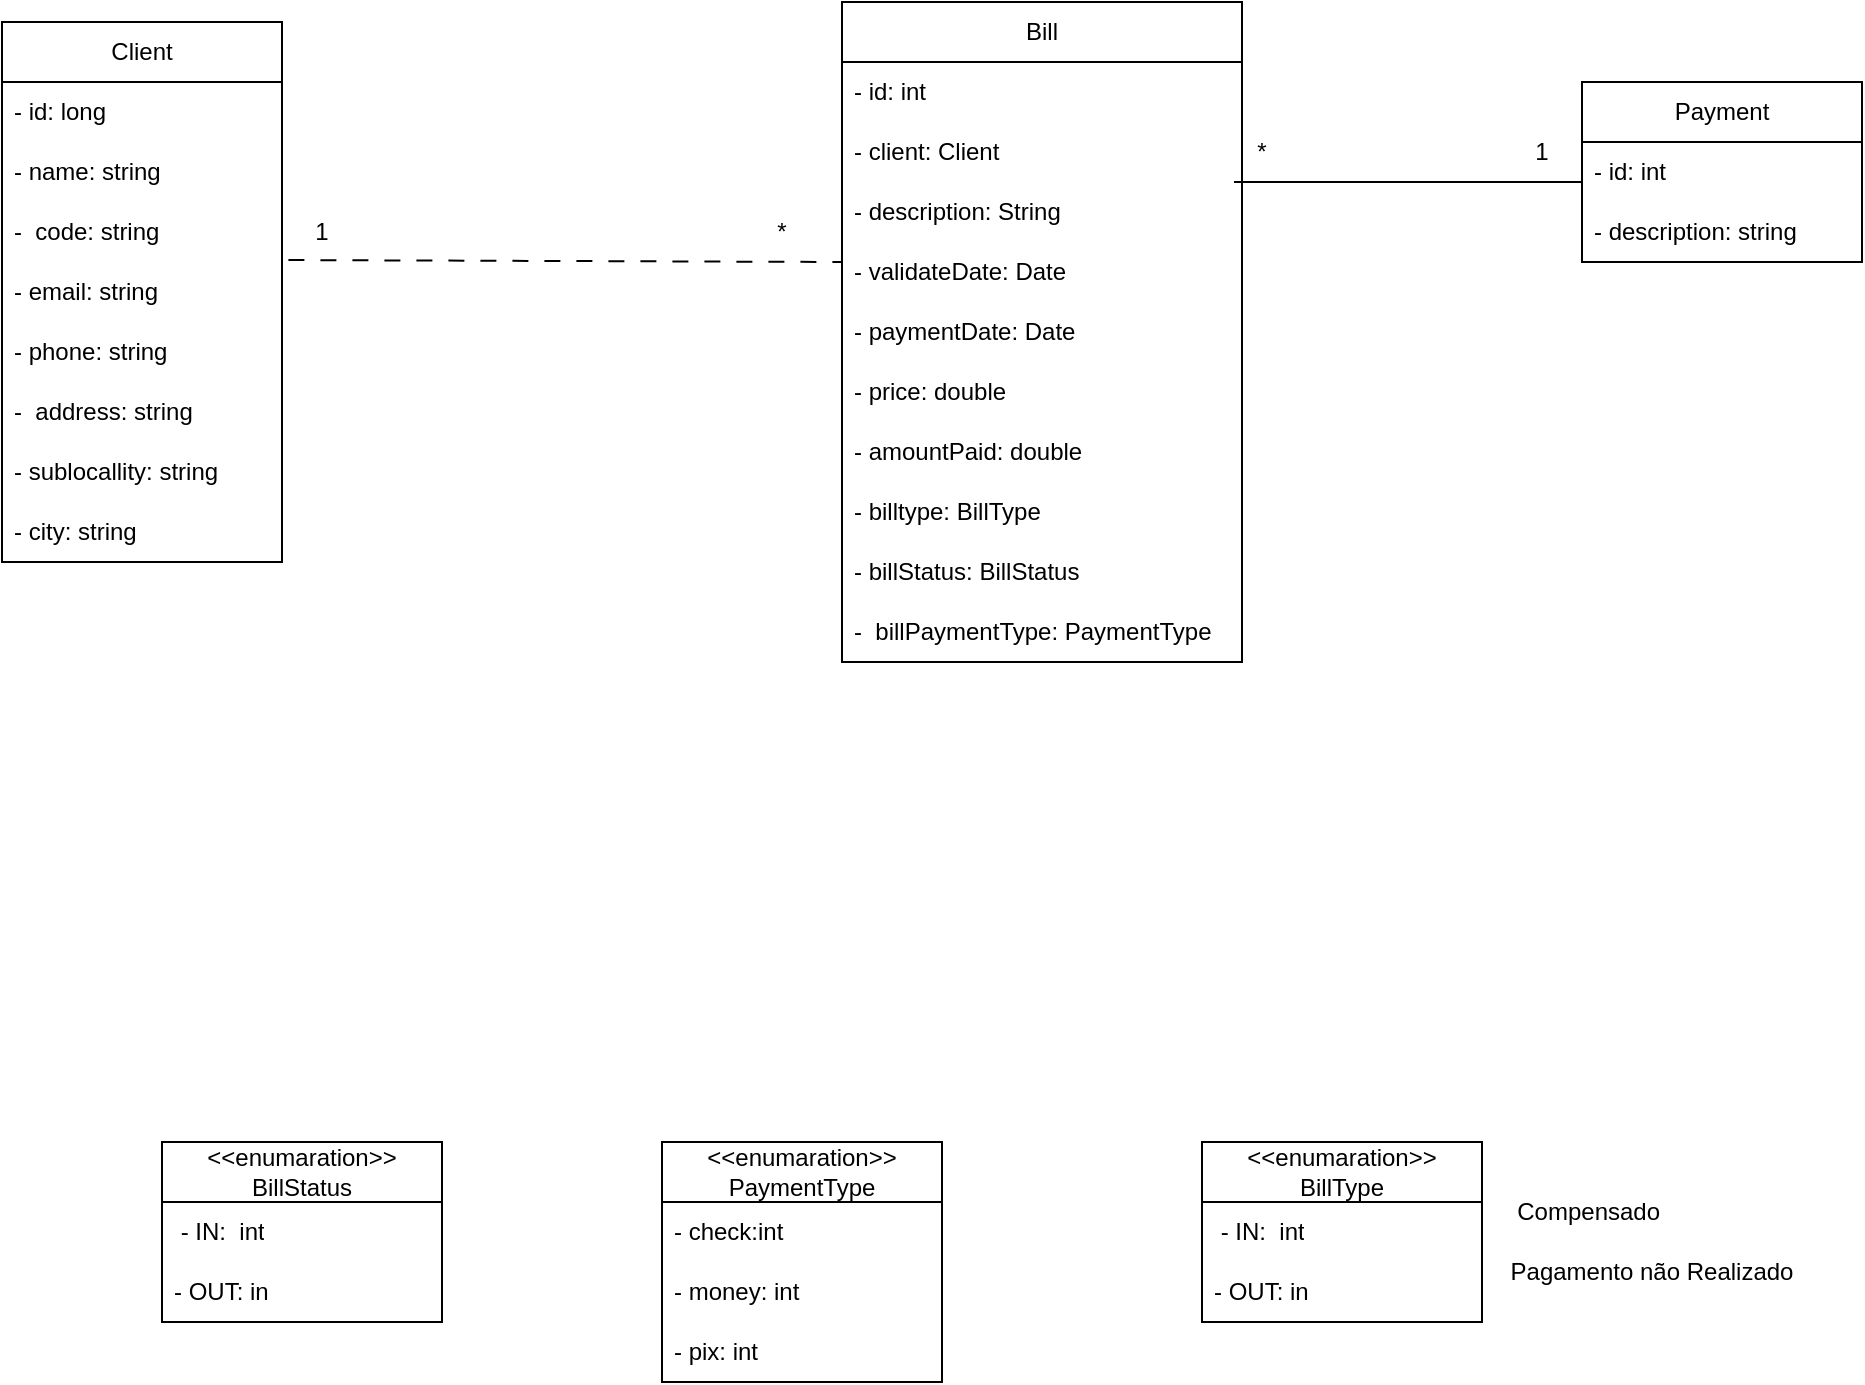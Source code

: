 <mxfile version="20.5.3" type="embed"><diagram id="MWPI5xpg_p5n9r4jlULp" name="Page-1"><mxGraphModel dx="938" dy="426" grid="1" gridSize="10" guides="1" tooltips="1" connect="1" arrows="1" fold="1" page="1" pageScale="1" pageWidth="850" pageHeight="1100" math="0" shadow="0"><root><mxCell id="0"/><mxCell id="1" parent="0"/><mxCell id="2" value="Payment&lt;br&gt;" style="swimlane;fontStyle=0;childLayout=stackLayout;horizontal=1;startSize=30;horizontalStack=0;resizeParent=1;resizeParentMax=0;resizeLast=0;collapsible=1;marginBottom=0;whiteSpace=wrap;html=1;" parent="1" vertex="1"><mxGeometry x="820" y="110" width="140" height="90" as="geometry"/></mxCell><mxCell id="3" value="- id: int" style="text;strokeColor=none;fillColor=none;align=left;verticalAlign=middle;spacingLeft=4;spacingRight=4;overflow=hidden;points=[[0,0.5],[1,0.5]];portConstraint=eastwest;rotatable=0;whiteSpace=wrap;html=1;" parent="2" vertex="1"><mxGeometry y="30" width="140" height="30" as="geometry"/></mxCell><mxCell id="4" value="- description: string" style="text;strokeColor=none;fillColor=none;align=left;verticalAlign=middle;spacingLeft=4;spacingRight=4;overflow=hidden;points=[[0,0.5],[1,0.5]];portConstraint=eastwest;rotatable=0;whiteSpace=wrap;html=1;" parent="2" vertex="1"><mxGeometry y="60" width="140" height="30" as="geometry"/></mxCell><mxCell id="6" value="Client" style="swimlane;fontStyle=0;childLayout=stackLayout;horizontal=1;startSize=30;horizontalStack=0;resizeParent=1;resizeParentMax=0;resizeLast=0;collapsible=1;marginBottom=0;whiteSpace=wrap;html=1;" parent="1" vertex="1"><mxGeometry x="30" y="80" width="140" height="270" as="geometry"/></mxCell><mxCell id="7" value="- id: long" style="text;strokeColor=none;fillColor=none;align=left;verticalAlign=middle;spacingLeft=4;spacingRight=4;overflow=hidden;points=[[0,0.5],[1,0.5]];portConstraint=eastwest;rotatable=0;whiteSpace=wrap;html=1;" parent="6" vertex="1"><mxGeometry y="30" width="140" height="30" as="geometry"/></mxCell><mxCell id="8" value="- name: string" style="text;strokeColor=none;fillColor=none;align=left;verticalAlign=middle;spacingLeft=4;spacingRight=4;overflow=hidden;points=[[0,0.5],[1,0.5]];portConstraint=eastwest;rotatable=0;whiteSpace=wrap;html=1;" parent="6" vertex="1"><mxGeometry y="60" width="140" height="30" as="geometry"/></mxCell><mxCell id="9" value="-&amp;nbsp; code: string" style="text;strokeColor=none;fillColor=none;align=left;verticalAlign=middle;spacingLeft=4;spacingRight=4;overflow=hidden;points=[[0,0.5],[1,0.5]];portConstraint=eastwest;rotatable=0;whiteSpace=wrap;html=1;" parent="6" vertex="1"><mxGeometry y="90" width="140" height="30" as="geometry"/></mxCell><mxCell id="10" value="- email: string" style="text;strokeColor=none;fillColor=none;align=left;verticalAlign=middle;spacingLeft=4;spacingRight=4;overflow=hidden;points=[[0,0.5],[1,0.5]];portConstraint=eastwest;rotatable=0;whiteSpace=wrap;html=1;" parent="6" vertex="1"><mxGeometry y="120" width="140" height="30" as="geometry"/></mxCell><mxCell id="11" value="- phone: string" style="text;strokeColor=none;fillColor=none;align=left;verticalAlign=middle;spacingLeft=4;spacingRight=4;overflow=hidden;points=[[0,0.5],[1,0.5]];portConstraint=eastwest;rotatable=0;whiteSpace=wrap;html=1;" parent="6" vertex="1"><mxGeometry y="150" width="140" height="30" as="geometry"/></mxCell><mxCell id="12" value="-&amp;nbsp; address: string" style="text;strokeColor=none;fillColor=none;align=left;verticalAlign=middle;spacingLeft=4;spacingRight=4;overflow=hidden;points=[[0,0.5],[1,0.5]];portConstraint=eastwest;rotatable=0;whiteSpace=wrap;html=1;" parent="6" vertex="1"><mxGeometry y="180" width="140" height="30" as="geometry"/></mxCell><mxCell id="13" value="- sublocallity: string" style="text;strokeColor=none;fillColor=none;align=left;verticalAlign=middle;spacingLeft=4;spacingRight=4;overflow=hidden;points=[[0,0.5],[1,0.5]];portConstraint=eastwest;rotatable=0;whiteSpace=wrap;html=1;" parent="6" vertex="1"><mxGeometry y="210" width="140" height="30" as="geometry"/></mxCell><mxCell id="14" value="- city: string" style="text;strokeColor=none;fillColor=none;align=left;verticalAlign=middle;spacingLeft=4;spacingRight=4;overflow=hidden;points=[[0,0.5],[1,0.5]];portConstraint=eastwest;rotatable=0;whiteSpace=wrap;html=1;" parent="6" vertex="1"><mxGeometry y="240" width="140" height="30" as="geometry"/></mxCell><mxCell id="15" value="Bill" style="swimlane;fontStyle=0;childLayout=stackLayout;horizontal=1;startSize=30;horizontalStack=0;resizeParent=1;resizeParentMax=0;resizeLast=0;collapsible=1;marginBottom=0;whiteSpace=wrap;html=1;" parent="1" vertex="1"><mxGeometry x="450" y="70" width="200" height="330" as="geometry"/></mxCell><mxCell id="16" value="- id: int" style="text;strokeColor=none;fillColor=none;align=left;verticalAlign=middle;spacingLeft=4;spacingRight=4;overflow=hidden;points=[[0,0.5],[1,0.5]];portConstraint=eastwest;rotatable=0;whiteSpace=wrap;html=1;" parent="15" vertex="1"><mxGeometry y="30" width="200" height="30" as="geometry"/></mxCell><mxCell id="17" value="- client: Client" style="text;strokeColor=none;fillColor=none;align=left;verticalAlign=middle;spacingLeft=4;spacingRight=4;overflow=hidden;points=[[0,0.5],[1,0.5]];portConstraint=eastwest;rotatable=0;whiteSpace=wrap;html=1;" parent="15" vertex="1"><mxGeometry y="60" width="200" height="30" as="geometry"/></mxCell><mxCell id="18" value="- description: String" style="text;strokeColor=none;fillColor=none;align=left;verticalAlign=middle;spacingLeft=4;spacingRight=4;overflow=hidden;points=[[0,0.5],[1,0.5]];portConstraint=eastwest;rotatable=0;whiteSpace=wrap;html=1;" parent="15" vertex="1"><mxGeometry y="90" width="200" height="30" as="geometry"/></mxCell><mxCell id="19" value="- validateDate: Date" style="text;strokeColor=none;fillColor=none;align=left;verticalAlign=middle;spacingLeft=4;spacingRight=4;overflow=hidden;points=[[0,0.5],[1,0.5]];portConstraint=eastwest;rotatable=0;whiteSpace=wrap;html=1;" parent="15" vertex="1"><mxGeometry y="120" width="200" height="30" as="geometry"/></mxCell><mxCell id="20" value="- paymentDate: Date" style="text;strokeColor=none;fillColor=none;align=left;verticalAlign=middle;spacingLeft=4;spacingRight=4;overflow=hidden;points=[[0,0.5],[1,0.5]];portConstraint=eastwest;rotatable=0;whiteSpace=wrap;html=1;" parent="15" vertex="1"><mxGeometry y="150" width="200" height="30" as="geometry"/></mxCell><mxCell id="21" value="- price: double" style="text;strokeColor=none;fillColor=none;align=left;verticalAlign=middle;spacingLeft=4;spacingRight=4;overflow=hidden;points=[[0,0.5],[1,0.5]];portConstraint=eastwest;rotatable=0;whiteSpace=wrap;html=1;" parent="15" vertex="1"><mxGeometry y="180" width="200" height="30" as="geometry"/></mxCell><mxCell id="22" value="- amountPaid: double" style="text;strokeColor=none;fillColor=none;align=left;verticalAlign=middle;spacingLeft=4;spacingRight=4;overflow=hidden;points=[[0,0.5],[1,0.5]];portConstraint=eastwest;rotatable=0;whiteSpace=wrap;html=1;" parent="15" vertex="1"><mxGeometry y="210" width="200" height="30" as="geometry"/></mxCell><mxCell id="34" value="- billtype: BillType" style="text;strokeColor=none;fillColor=none;align=left;verticalAlign=middle;spacingLeft=4;spacingRight=4;overflow=hidden;points=[[0,0.5],[1,0.5]];portConstraint=eastwest;rotatable=0;whiteSpace=wrap;html=1;" parent="15" vertex="1"><mxGeometry y="240" width="200" height="30" as="geometry"/></mxCell><mxCell id="35" value="- billStatus: BillStatus" style="text;strokeColor=none;fillColor=none;align=left;verticalAlign=middle;spacingLeft=4;spacingRight=4;overflow=hidden;points=[[0,0.5],[1,0.5]];portConstraint=eastwest;rotatable=0;whiteSpace=wrap;html=1;" parent="15" vertex="1"><mxGeometry y="270" width="200" height="30" as="geometry"/></mxCell><mxCell id="37" value="-&amp;nbsp; billPaymentType: PaymentType" style="text;strokeColor=none;fillColor=none;align=left;verticalAlign=middle;spacingLeft=4;spacingRight=4;overflow=hidden;points=[[0,0.5],[1,0.5]];portConstraint=eastwest;rotatable=0;whiteSpace=wrap;html=1;" parent="15" vertex="1"><mxGeometry y="300" width="200" height="30" as="geometry"/></mxCell><mxCell id="44" style="edgeStyle=orthogonalEdgeStyle;rounded=0;orthogonalLoop=1;jettySize=auto;html=1;exitX=1;exitY=0.5;exitDx=0;exitDy=0;" parent="15" source="21" target="21" edge="1"><mxGeometry relative="1" as="geometry"/></mxCell><mxCell id="23" value="&amp;lt;&amp;lt;enumaration&amp;gt;&amp;gt;&lt;br&gt;BillType" style="swimlane;fontStyle=0;childLayout=stackLayout;horizontal=1;startSize=30;horizontalStack=0;resizeParent=1;resizeParentMax=0;resizeLast=0;collapsible=1;marginBottom=0;whiteSpace=wrap;html=1;" parent="1" vertex="1"><mxGeometry x="630" y="640" width="140" height="90" as="geometry"/></mxCell><mxCell id="25" value="&amp;nbsp;- IN:&amp;nbsp; int" style="text;strokeColor=none;fillColor=none;align=left;verticalAlign=middle;spacingLeft=4;spacingRight=4;overflow=hidden;points=[[0,0.5],[1,0.5]];portConstraint=eastwest;rotatable=0;whiteSpace=wrap;html=1;" parent="23" vertex="1"><mxGeometry y="30" width="140" height="30" as="geometry"/></mxCell><mxCell id="26" value="- OUT: in" style="text;strokeColor=none;fillColor=none;align=left;verticalAlign=middle;spacingLeft=4;spacingRight=4;overflow=hidden;points=[[0,0.5],[1,0.5]];portConstraint=eastwest;rotatable=0;whiteSpace=wrap;html=1;" parent="23" vertex="1"><mxGeometry y="60" width="140" height="30" as="geometry"/></mxCell><mxCell id="27" value="&amp;lt;&amp;lt;enumaration&amp;gt;&amp;gt;&lt;br&gt;BillStatus" style="swimlane;fontStyle=0;childLayout=stackLayout;horizontal=1;startSize=30;horizontalStack=0;resizeParent=1;resizeParentMax=0;resizeLast=0;collapsible=1;marginBottom=0;whiteSpace=wrap;html=1;" parent="1" vertex="1"><mxGeometry x="110" y="640" width="140" height="90" as="geometry"/></mxCell><mxCell id="28" value="&amp;nbsp;- IN:&amp;nbsp; int" style="text;strokeColor=none;fillColor=none;align=left;verticalAlign=middle;spacingLeft=4;spacingRight=4;overflow=hidden;points=[[0,0.5],[1,0.5]];portConstraint=eastwest;rotatable=0;whiteSpace=wrap;html=1;" parent="27" vertex="1"><mxGeometry y="30" width="140" height="30" as="geometry"/></mxCell><mxCell id="29" value="- OUT: in" style="text;strokeColor=none;fillColor=none;align=left;verticalAlign=middle;spacingLeft=4;spacingRight=4;overflow=hidden;points=[[0,0.5],[1,0.5]];portConstraint=eastwest;rotatable=0;whiteSpace=wrap;html=1;" parent="27" vertex="1"><mxGeometry y="60" width="140" height="30" as="geometry"/></mxCell><mxCell id="30" value="&amp;lt;&amp;lt;enumaration&amp;gt;&amp;gt;&lt;br&gt;PaymentType" style="swimlane;fontStyle=0;childLayout=stackLayout;horizontal=1;startSize=30;horizontalStack=0;resizeParent=1;resizeParentMax=0;resizeLast=0;collapsible=1;marginBottom=0;whiteSpace=wrap;html=1;" parent="1" vertex="1"><mxGeometry x="360" y="640" width="140" height="120" as="geometry"/></mxCell><mxCell id="31" value="- check:int" style="text;strokeColor=none;fillColor=none;align=left;verticalAlign=middle;spacingLeft=4;spacingRight=4;overflow=hidden;points=[[0,0.5],[1,0.5]];portConstraint=eastwest;rotatable=0;whiteSpace=wrap;html=1;" parent="30" vertex="1"><mxGeometry y="30" width="140" height="30" as="geometry"/></mxCell><mxCell id="32" value="- money: int" style="text;strokeColor=none;fillColor=none;align=left;verticalAlign=middle;spacingLeft=4;spacingRight=4;overflow=hidden;points=[[0,0.5],[1,0.5]];portConstraint=eastwest;rotatable=0;whiteSpace=wrap;html=1;" parent="30" vertex="1"><mxGeometry y="60" width="140" height="30" as="geometry"/></mxCell><mxCell id="33" value="- pix: int" style="text;strokeColor=none;fillColor=none;align=left;verticalAlign=middle;spacingLeft=4;spacingRight=4;overflow=hidden;points=[[0,0.5],[1,0.5]];portConstraint=eastwest;rotatable=0;whiteSpace=wrap;html=1;" parent="30" vertex="1"><mxGeometry y="90" width="140" height="30" as="geometry"/></mxCell><mxCell id="38" value="" style="endArrow=none;html=1;rounded=0;exitX=1;exitY=-0.033;exitDx=0;exitDy=0;exitPerimeter=0;entryX=1;entryY=1;entryDx=0;entryDy=0;flowAnimation=1;" parent="1" source="10" target="39" edge="1"><mxGeometry width="50" height="50" relative="1" as="geometry"><mxPoint x="470" y="410" as="sourcePoint"/><mxPoint x="520" y="360" as="targetPoint"/></mxGeometry></mxCell><mxCell id="39" value="*" style="text;html=1;strokeColor=none;fillColor=none;align=center;verticalAlign=middle;whiteSpace=wrap;rounded=0;" parent="1" vertex="1"><mxGeometry x="390" y="170" width="60" height="30" as="geometry"/></mxCell><mxCell id="40" value="1" style="text;html=1;strokeColor=none;fillColor=none;align=center;verticalAlign=middle;whiteSpace=wrap;rounded=0;" parent="1" vertex="1"><mxGeometry x="160" y="170" width="60" height="30" as="geometry"/></mxCell><mxCell id="41" value="" style="endArrow=none;html=1;rounded=0;exitX=0.98;exitY=0;exitDx=0;exitDy=0;exitPerimeter=0;" parent="1" source="18" edge="1"><mxGeometry width="50" height="50" relative="1" as="geometry"><mxPoint x="650" y="170" as="sourcePoint"/><mxPoint x="820" y="160" as="targetPoint"/></mxGeometry></mxCell><mxCell id="42" value="1" style="text;html=1;strokeColor=none;fillColor=none;align=center;verticalAlign=middle;whiteSpace=wrap;rounded=0;" parent="1" vertex="1"><mxGeometry x="770" y="130" width="60" height="30" as="geometry"/></mxCell><mxCell id="43" value="*" style="text;html=1;strokeColor=none;fillColor=none;align=center;verticalAlign=middle;whiteSpace=wrap;rounded=0;" parent="1" vertex="1"><mxGeometry x="630" y="130" width="60" height="30" as="geometry"/></mxCell><mxCell id="45" value="Compensado&amp;nbsp;" style="text;html=1;strokeColor=none;fillColor=none;align=center;verticalAlign=middle;whiteSpace=wrap;rounded=0;" vertex="1" parent="1"><mxGeometry x="770" y="660" width="110" height="30" as="geometry"/></mxCell><mxCell id="46" value="Pagamento não Realizado" style="text;html=1;strokeColor=none;fillColor=none;align=center;verticalAlign=middle;whiteSpace=wrap;rounded=0;" vertex="1" parent="1"><mxGeometry x="770" y="690" width="170" height="30" as="geometry"/></mxCell></root></mxGraphModel></diagram></mxfile>